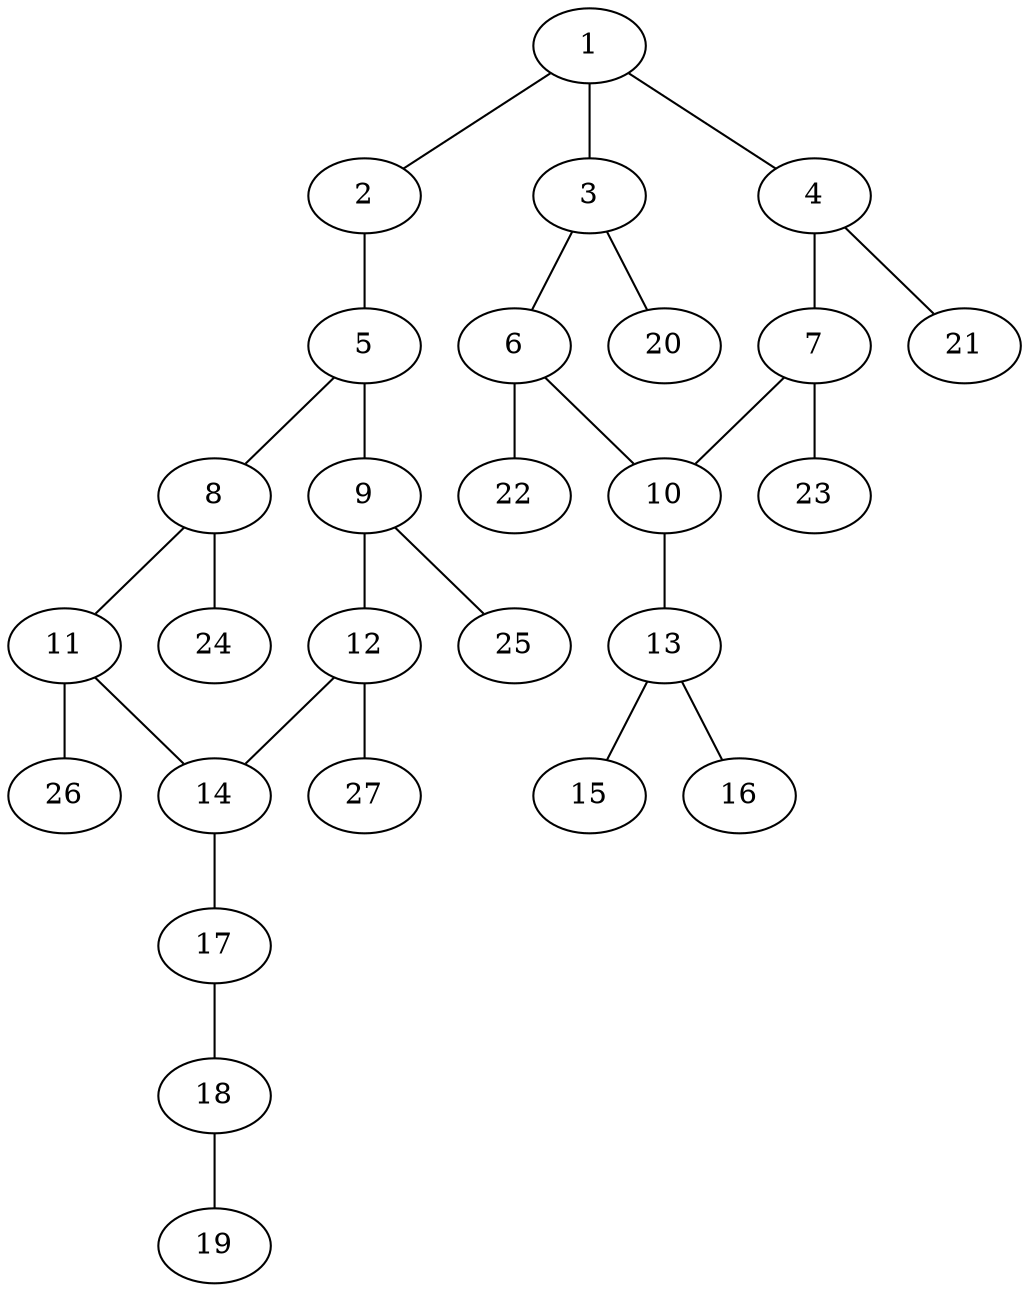 graph molecule_1676 {
	1	 [chem=C];
	2	 [chem=O];
	1 -- 2	 [valence=1];
	3	 [chem=C];
	1 -- 3	 [valence=2];
	4	 [chem=C];
	1 -- 4	 [valence=1];
	5	 [chem=C];
	2 -- 5	 [valence=1];
	6	 [chem=C];
	3 -- 6	 [valence=1];
	20	 [chem=H];
	3 -- 20	 [valence=1];
	7	 [chem=C];
	4 -- 7	 [valence=2];
	21	 [chem=H];
	4 -- 21	 [valence=1];
	8	 [chem=C];
	5 -- 8	 [valence=1];
	9	 [chem=C];
	5 -- 9	 [valence=2];
	10	 [chem=C];
	6 -- 10	 [valence=2];
	22	 [chem=H];
	6 -- 22	 [valence=1];
	7 -- 10	 [valence=1];
	23	 [chem=H];
	7 -- 23	 [valence=1];
	11	 [chem=C];
	8 -- 11	 [valence=2];
	24	 [chem=H];
	8 -- 24	 [valence=1];
	12	 [chem=C];
	9 -- 12	 [valence=1];
	25	 [chem=H];
	9 -- 25	 [valence=1];
	13	 [chem=N];
	10 -- 13	 [valence=1];
	14	 [chem=C];
	11 -- 14	 [valence=1];
	26	 [chem=H];
	11 -- 26	 [valence=1];
	12 -- 14	 [valence=2];
	27	 [chem=H];
	12 -- 27	 [valence=1];
	15	 [chem=O];
	13 -- 15	 [valence=2];
	16	 [chem=O];
	13 -- 16	 [valence=1];
	17	 [chem=N];
	14 -- 17	 [valence=1];
	18	 [chem=C];
	17 -- 18	 [valence=2];
	19	 [chem=S];
	18 -- 19	 [valence=2];
}

